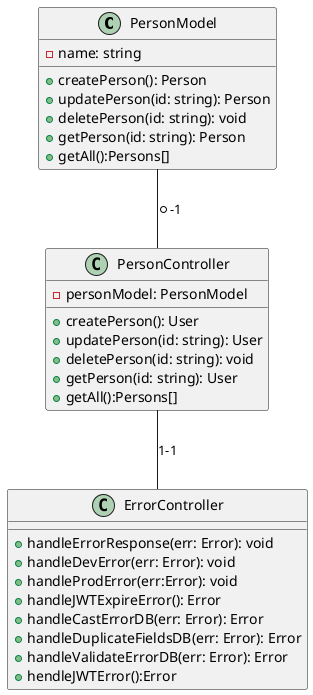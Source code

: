 @startuml
class PersonModel {
  - name: string
  + createPerson(): Person
  + updatePerson(id: string): Person
  + deletePerson(id: string): void
  + getPerson(id: string): Person
  + getAll():Persons[]
}

class PersonController {
  - personModel: PersonModel
  + createPerson(): User
  + updatePerson(id: string): User
  + deletePerson(id: string): void
  + getPerson(id: string): User
  + getAll():Persons[]
}

class ErrorController {
  + handleErrorResponse(err: Error): void
  + handleDevError(err: Error): void
  + handleProdError(err:Error): void
  + handleJWTExpireError(): Error
  + handleCastErrorDB(err: Error): Error
  + handleDuplicateFieldsDB(err: Error): Error
  + handleValidateErrorDB(err: Error): Error
  + hendleJWTError():Error
}

PersonModel -- PersonController: *-1
PersonController -- ErrorController: 1-1
@enduml